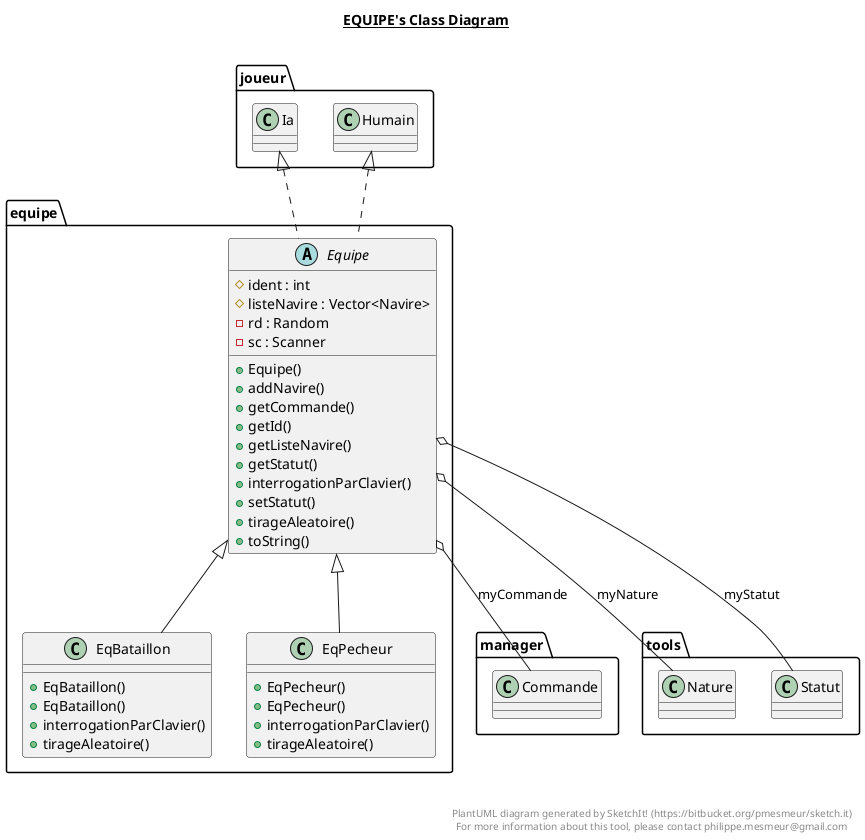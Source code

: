 @startuml

title __EQUIPE's Class Diagram__\n

    namespace equipe {
      class equipe.EqBataillon {
          + EqBataillon()
          + EqBataillon()
          + interrogationParClavier()
          + tirageAleatoire()
      }
    }
  

    namespace equipe {
      class equipe.EqPecheur {
          + EqPecheur()
          + EqPecheur()
          + interrogationParClavier()
          + tirageAleatoire()
      }
    }
  

    namespace equipe {
      abstract class equipe.Equipe {
          # ident : int
          # listeNavire : Vector<Navire>
          - rd : Random
          - sc : Scanner
          + Equipe()
          + addNavire()
          + getCommande()
          + getId()
          + getListeNavire()
          + getStatut()
          + interrogationParClavier()
          + setStatut()
          + tirageAleatoire()
          + toString()
      }
    }
  

  equipe.EqBataillon -up-|> equipe.Equipe
  equipe.EqPecheur -up-|> equipe.Equipe
  equipe.Equipe .up.|> joueur.Humain
  equipe.Equipe .up.|> joueur.Ia
  equipe.Equipe o-- manager.Commande : myCommande
  equipe.Equipe o-- tools.Nature : myNature
  equipe.Equipe o-- tools.Statut : myStatut


right footer


PlantUML diagram generated by SketchIt! (https://bitbucket.org/pmesmeur/sketch.it)
For more information about this tool, please contact philippe.mesmeur@gmail.com
endfooter

@enduml
